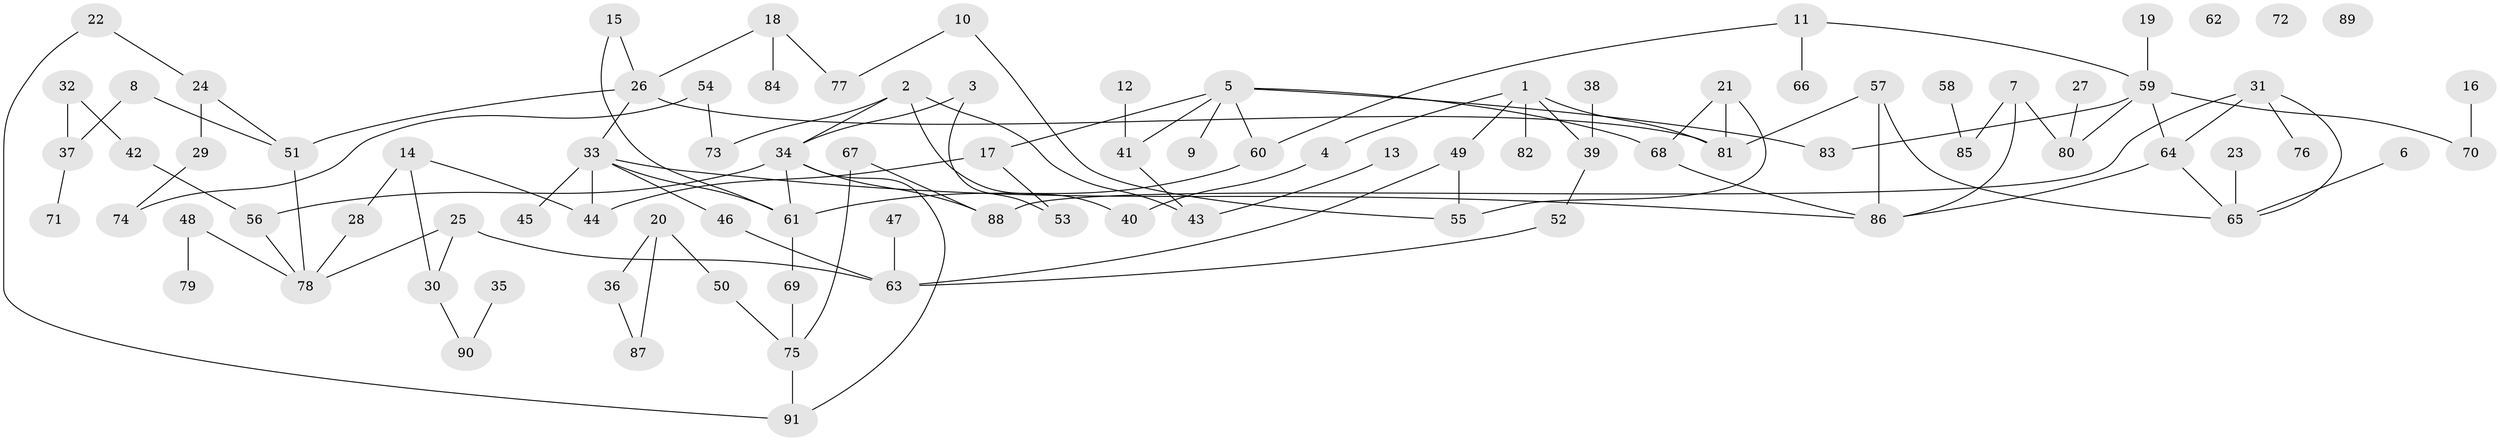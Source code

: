 // coarse degree distribution, {3: 0.29508196721311475, 2: 0.2786885245901639, 4: 0.08196721311475409, 6: 0.04918032786885246, 5: 0.11475409836065574, 1: 0.18032786885245902}
// Generated by graph-tools (version 1.1) at 2025/35/03/04/25 23:35:48]
// undirected, 91 vertices, 115 edges
graph export_dot {
  node [color=gray90,style=filled];
  1;
  2;
  3;
  4;
  5;
  6;
  7;
  8;
  9;
  10;
  11;
  12;
  13;
  14;
  15;
  16;
  17;
  18;
  19;
  20;
  21;
  22;
  23;
  24;
  25;
  26;
  27;
  28;
  29;
  30;
  31;
  32;
  33;
  34;
  35;
  36;
  37;
  38;
  39;
  40;
  41;
  42;
  43;
  44;
  45;
  46;
  47;
  48;
  49;
  50;
  51;
  52;
  53;
  54;
  55;
  56;
  57;
  58;
  59;
  60;
  61;
  62;
  63;
  64;
  65;
  66;
  67;
  68;
  69;
  70;
  71;
  72;
  73;
  74;
  75;
  76;
  77;
  78;
  79;
  80;
  81;
  82;
  83;
  84;
  85;
  86;
  87;
  88;
  89;
  90;
  91;
  1 -- 4;
  1 -- 39;
  1 -- 49;
  1 -- 81;
  1 -- 82;
  2 -- 34;
  2 -- 40;
  2 -- 43;
  2 -- 73;
  3 -- 34;
  3 -- 53;
  4 -- 40;
  5 -- 9;
  5 -- 17;
  5 -- 41;
  5 -- 60;
  5 -- 68;
  5 -- 83;
  6 -- 65;
  7 -- 80;
  7 -- 85;
  7 -- 86;
  8 -- 37;
  8 -- 51;
  10 -- 55;
  10 -- 77;
  11 -- 59;
  11 -- 60;
  11 -- 66;
  12 -- 41;
  13 -- 43;
  14 -- 28;
  14 -- 30;
  14 -- 44;
  15 -- 26;
  15 -- 61;
  16 -- 70;
  17 -- 44;
  17 -- 53;
  18 -- 26;
  18 -- 77;
  18 -- 84;
  19 -- 59;
  20 -- 36;
  20 -- 50;
  20 -- 87;
  21 -- 55;
  21 -- 68;
  21 -- 81;
  22 -- 24;
  22 -- 91;
  23 -- 65;
  24 -- 29;
  24 -- 51;
  25 -- 30;
  25 -- 63;
  25 -- 78;
  26 -- 33;
  26 -- 51;
  26 -- 81;
  27 -- 80;
  28 -- 78;
  29 -- 74;
  30 -- 90;
  31 -- 64;
  31 -- 65;
  31 -- 76;
  31 -- 88;
  32 -- 37;
  32 -- 42;
  33 -- 44;
  33 -- 45;
  33 -- 46;
  33 -- 61;
  33 -- 86;
  34 -- 56;
  34 -- 61;
  34 -- 88;
  34 -- 91;
  35 -- 90;
  36 -- 87;
  37 -- 71;
  38 -- 39;
  39 -- 52;
  41 -- 43;
  42 -- 56;
  46 -- 63;
  47 -- 63;
  48 -- 78;
  48 -- 79;
  49 -- 55;
  49 -- 63;
  50 -- 75;
  51 -- 78;
  52 -- 63;
  54 -- 73;
  54 -- 74;
  56 -- 78;
  57 -- 65;
  57 -- 81;
  57 -- 86;
  58 -- 85;
  59 -- 64;
  59 -- 70;
  59 -- 80;
  59 -- 83;
  60 -- 61;
  61 -- 69;
  64 -- 65;
  64 -- 86;
  67 -- 75;
  67 -- 88;
  68 -- 86;
  69 -- 75;
  75 -- 91;
}
